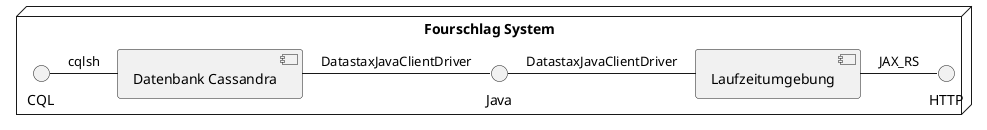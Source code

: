 @startuml

node "Fourschlag System" {

[Laufzeitumgebung] - HTTP:JAX_RS
Java - [Laufzeitumgebung]:DatastaxJavaClientDriver
CQL - [Datenbank Cassandra]: cqlsh
[Datenbank Cassandra] - Java:DatastaxJavaClientDriver



}


@enduml